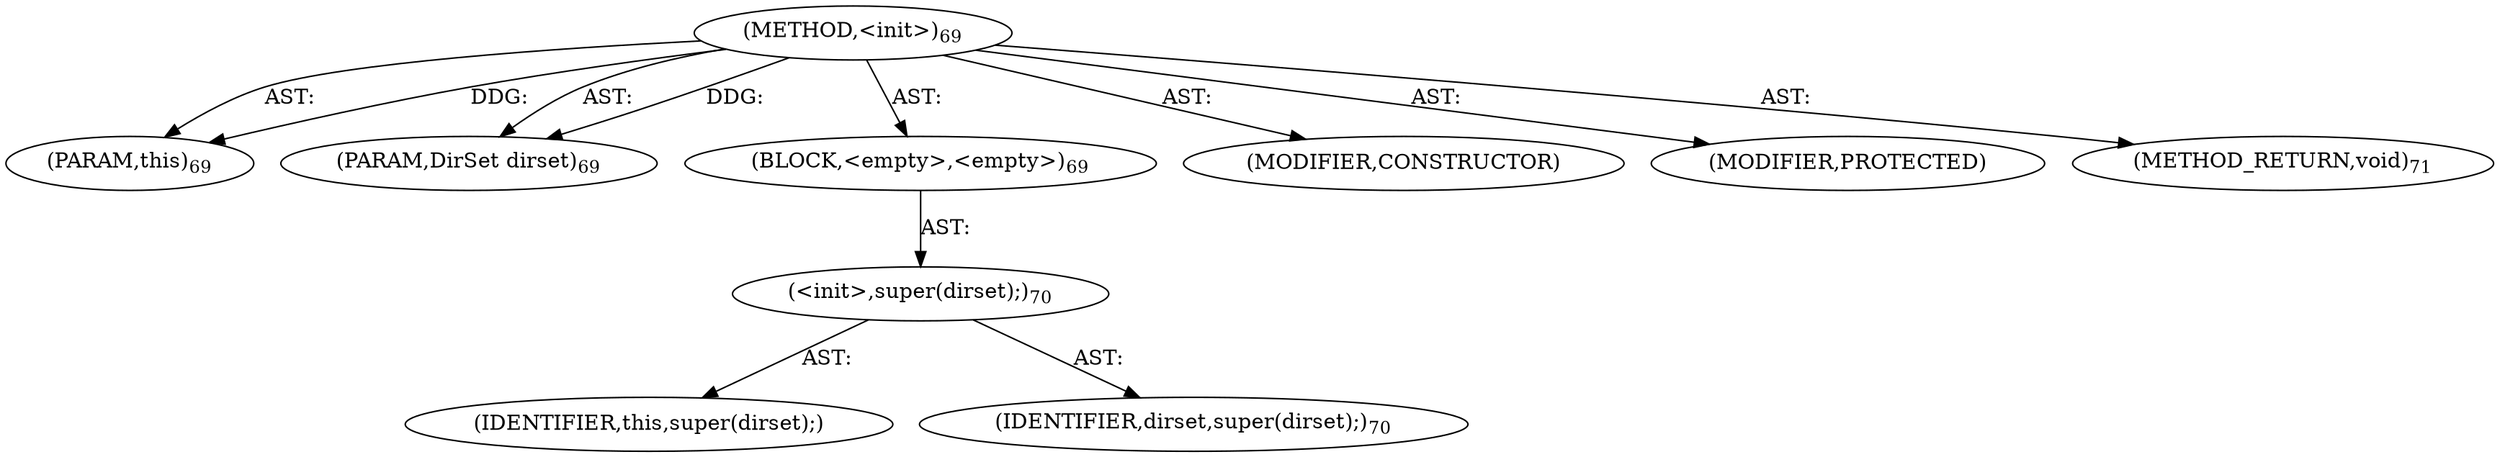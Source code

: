 digraph "&lt;init&gt;" {  
"111669149697" [label = <(METHOD,&lt;init&gt;)<SUB>69</SUB>> ]
"115964116994" [label = <(PARAM,this)<SUB>69</SUB>> ]
"115964116995" [label = <(PARAM,DirSet dirset)<SUB>69</SUB>> ]
"25769803777" [label = <(BLOCK,&lt;empty&gt;,&lt;empty&gt;)<SUB>69</SUB>> ]
"30064771073" [label = <(&lt;init&gt;,super(dirset);)<SUB>70</SUB>> ]
"68719476740" [label = <(IDENTIFIER,this,super(dirset);)> ]
"68719476741" [label = <(IDENTIFIER,dirset,super(dirset);)<SUB>70</SUB>> ]
"133143986178" [label = <(MODIFIER,CONSTRUCTOR)> ]
"133143986179" [label = <(MODIFIER,PROTECTED)> ]
"128849018881" [label = <(METHOD_RETURN,void)<SUB>71</SUB>> ]
  "111669149697" -> "115964116994"  [ label = "AST: "] 
  "111669149697" -> "115964116995"  [ label = "AST: "] 
  "111669149697" -> "25769803777"  [ label = "AST: "] 
  "111669149697" -> "133143986178"  [ label = "AST: "] 
  "111669149697" -> "133143986179"  [ label = "AST: "] 
  "111669149697" -> "128849018881"  [ label = "AST: "] 
  "25769803777" -> "30064771073"  [ label = "AST: "] 
  "30064771073" -> "68719476740"  [ label = "AST: "] 
  "30064771073" -> "68719476741"  [ label = "AST: "] 
  "111669149697" -> "115964116994"  [ label = "DDG: "] 
  "111669149697" -> "115964116995"  [ label = "DDG: "] 
}
